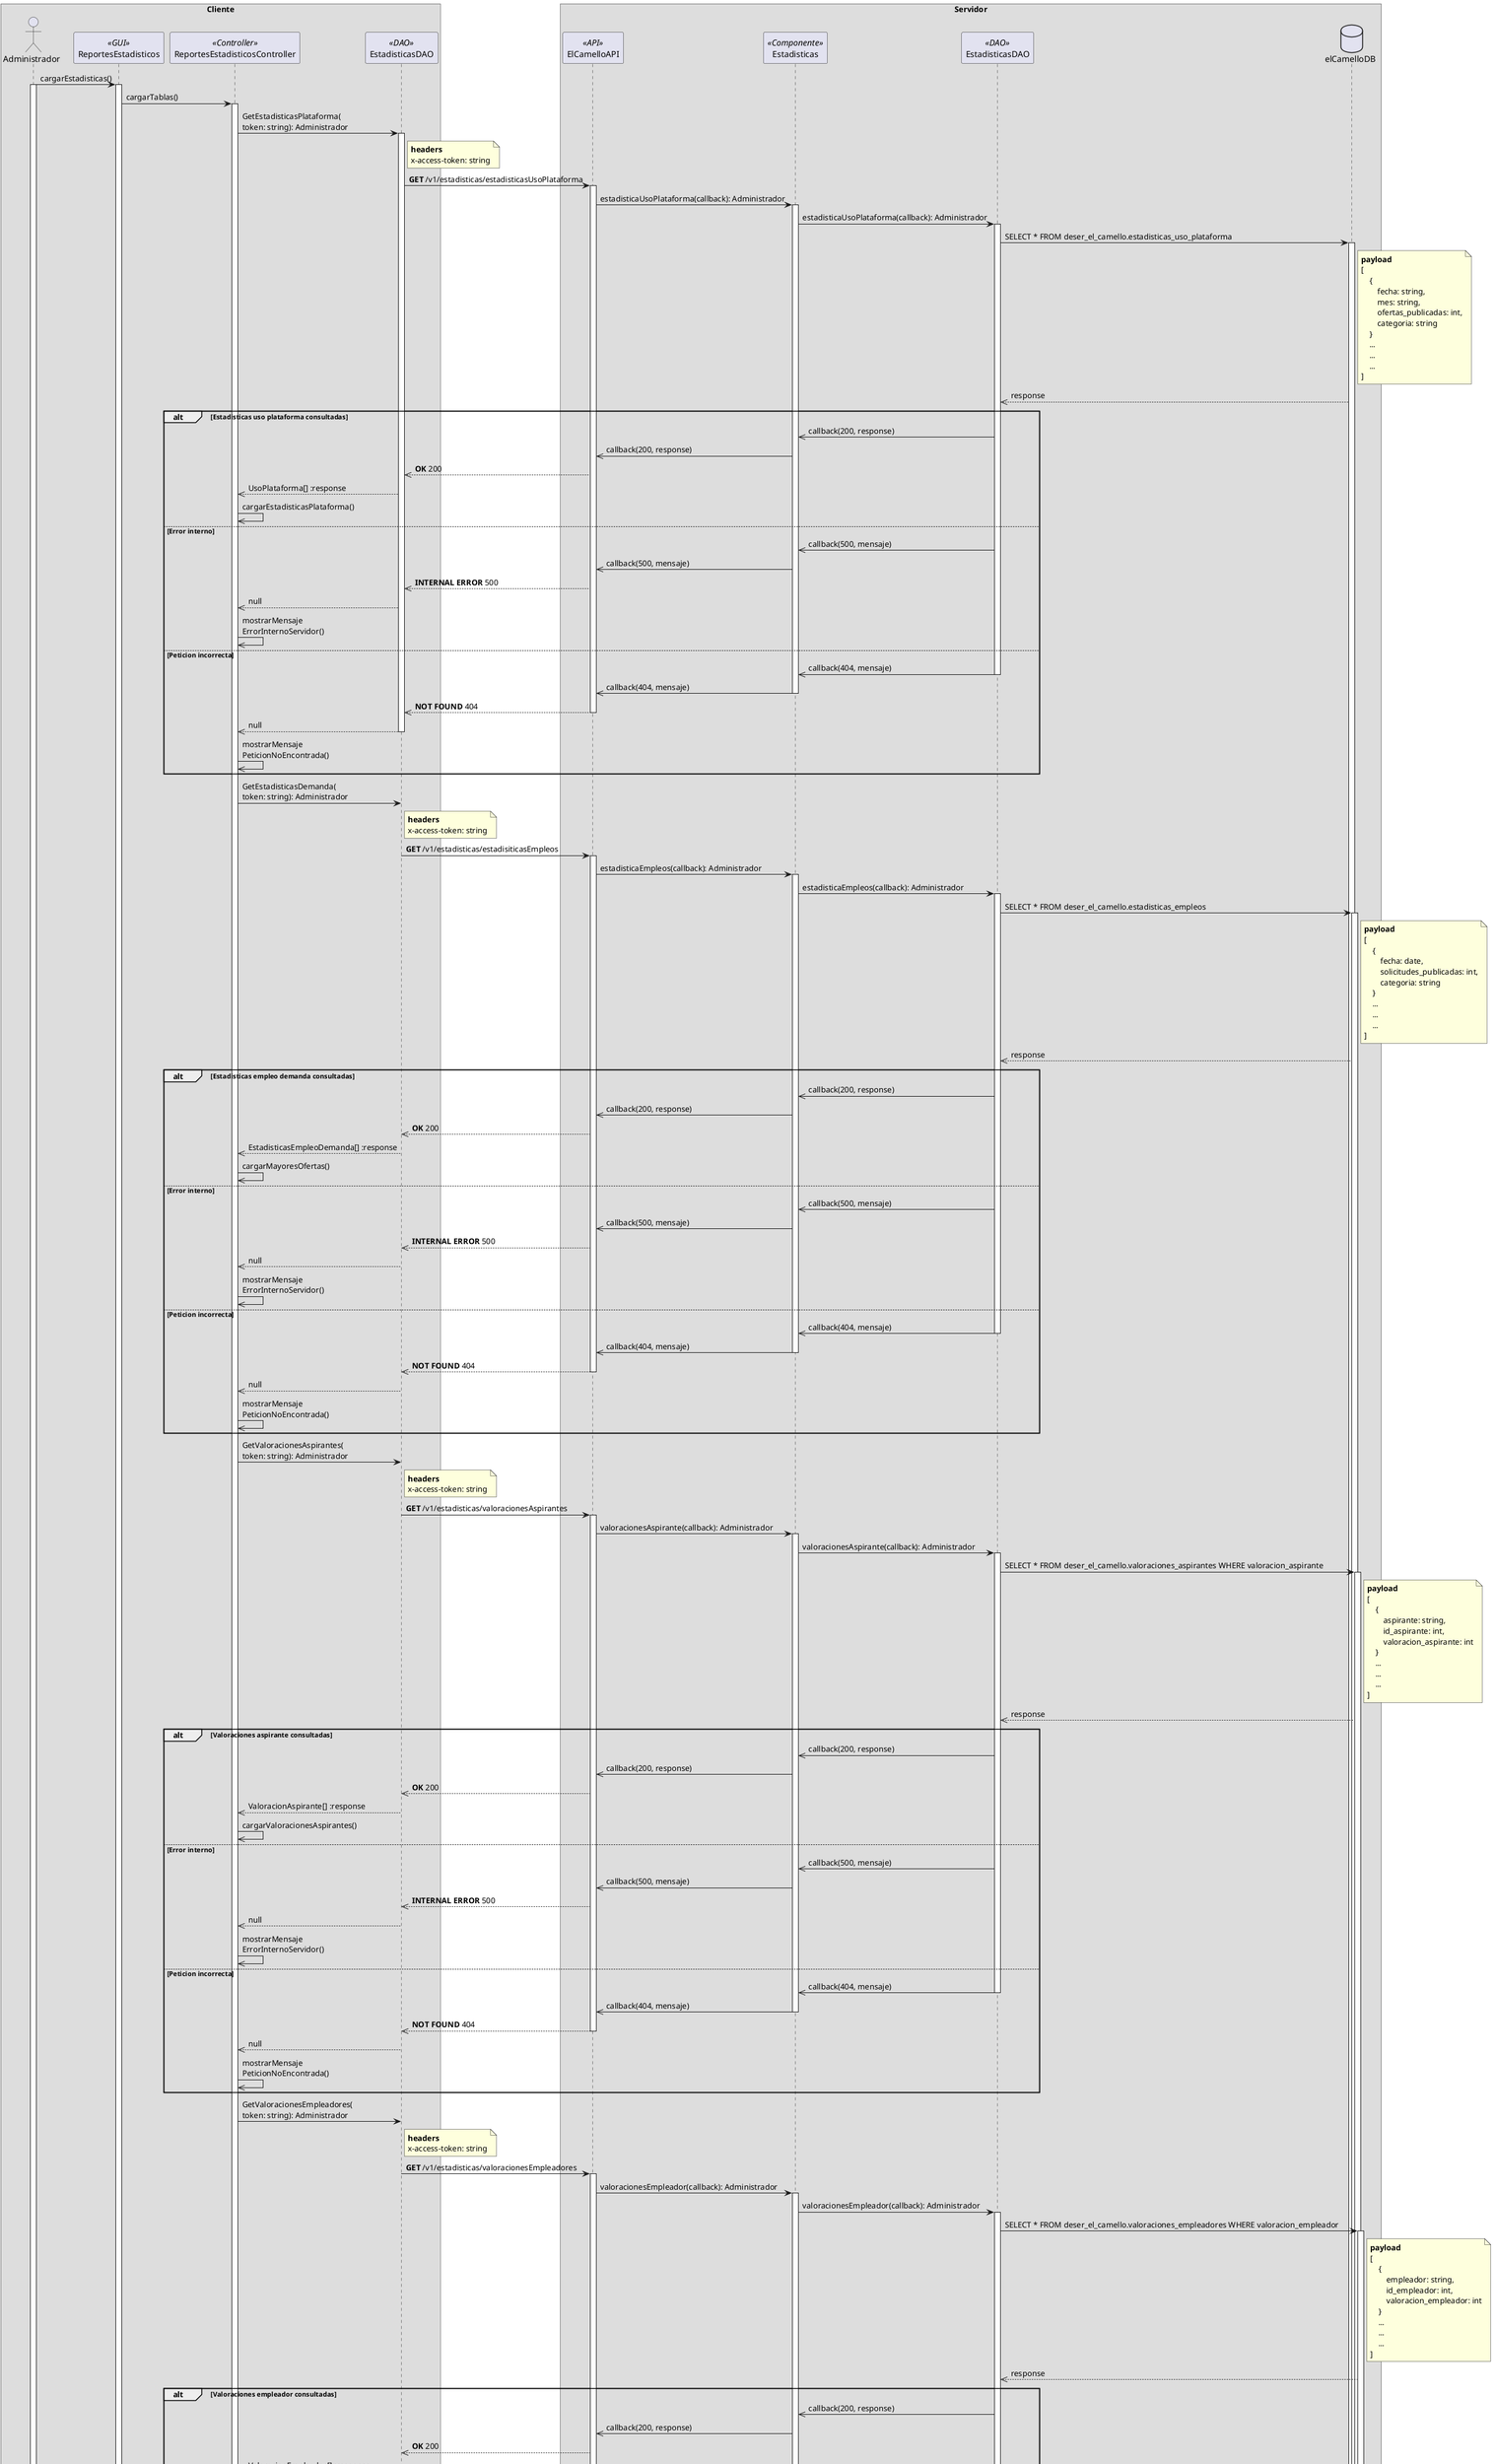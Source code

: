 @startuml GeneracionDeReportesEstadisticos

box Cliente
    actor Administrador as a
    participant ReportesEstadisticos as b <<GUI>> 
    participant ReportesEstadisticosController as c <<Controller>>
    participant EstadisticasDAO as d <<DAO>>
end box

box Servidor
    participant ElCamelloAPI as e <<API>>
    participant Estadisticas as f <<Componente>>
    participant EstadisticasDAO as g <<DAO>>
    database elCamelloDB as db
end box

a -> b : cargarEstadisticas()
activate a
activate b

b -> c : cargarTablas()
activate c

c -> d : GetEstadisticasPlataforma(\ntoken: string): Administrador
activate d

note right of d  
**headers**
x-access-token: string
end note

d -> e : **GET** /v1/estadisticas/estadisticasUsoPlataforma
activate e

e -> f : estadisticaUsoPlataforma(callback): Administrador
activate f

f -> g : estadisticaUsoPlataforma(callback): Administrador
activate g

g -> db : SELECT * FROM deser_el_camello.estadisticas_uso_plataforma
activate db

note right of db  
**payload**
[
    {
        fecha: string,
        mes: string,
        ofertas_publicadas: int,
        categoria: string
    }
    ...
    ...
    ...
]
end note

db -->> g : response

alt Estadisticas uso plataforma consultadas
    g ->> f : callback(200, response)
    
    f ->> e : callback(200, response)

    e -->> d: **OK** 200
    d -->> c: UsoPlataforma[] :response

     c ->> c: cargarEstadisticasPlataforma()
    
else Error interno
    g ->> f : callback(500, mensaje)

    f ->> e : callback(500, mensaje)

    e -->> d: **INTERNAL ERROR** 500

    d -->> c: null

    c ->> c: mostrarMensaje\nErrorInternoServidor()
else Peticion incorrecta
    g ->> f : callback(404, mensaje)
    deactivate g

    f ->> e : callback(404, mensaje)
    deactivate f

    e -->> d: **NOT FOUND** 404
    deactivate e

    d -->> c: null
    deactivate d

    c ->> c: mostrarMensaje\nPeticionNoEncontrada()

end

c -> d : GetEstadisticasDemanda(\ntoken: string): Administrador

note right of d  
**headers**
x-access-token: string
end note

d -> e : **GET** /v1/estadisticas/estadisiticasEmpleos
activate e

e -> f : estadisticaEmpleos(callback): Administrador
activate f

f -> g : estadisticaEmpleos(callback): Administrador
activate g

g -> db : SELECT * FROM deser_el_camello.estadisticas_empleos
activate db

note right of db  
**payload**
[
    {
        fecha: date,
        solicitudes_publicadas: int,
        categoria: string
    }
    ...
    ...
    ...
]
end note

db -->> g : response

alt Estadisticas empleo demanda consultadas
    g ->> f : callback(200, response)
    
    f ->> e : callback(200, response)

    e -->> d: **OK** 200
    d -->> c: EstadisticasEmpleoDemanda[] :response

     c ->> c: cargarMayoresOfertas()
    
else Error interno
    g ->> f : callback(500, mensaje)

    f ->> e : callback(500, mensaje)

    e -->> d: **INTERNAL ERROR** 500

    d -->> c: null

    c ->> c: mostrarMensaje\nErrorInternoServidor()
else Peticion incorrecta
    g ->> f : callback(404, mensaje)
    deactivate g

    f ->> e : callback(404, mensaje)
    deactivate f

    e -->> d: **NOT FOUND** 404
    deactivate e

    d -->> c: null
    deactivate d

    c ->> c: mostrarMensaje\nPeticionNoEncontrada()

end

c -> d : GetValoracionesAspirantes(\ntoken: string): Administrador

note right of d  
**headers**
x-access-token: string
end note

d -> e : **GET** /v1/estadisticas/valoracionesAspirantes
activate e

e -> f : valoracionesAspirante(callback): Administrador
activate f

f -> g : valoracionesAspirante(callback): Administrador
activate g

g -> db : SELECT * FROM deser_el_camello.valoraciones_aspirantes WHERE valoracion_aspirante
activate db

note right of db  
**payload**
[
    {
        aspirante: string,
        id_aspirante: int,
        valoracion_aspirante: int
    }
    ...
    ...
    ...
]
end note

db -->> g : response

alt Valoraciones aspirante consultadas
    g ->> f : callback(200, response)
    
    f ->> e : callback(200, response)

    e -->> d: **OK** 200
    d -->> c: ValoracionAspirante[] :response

     c ->> c: cargarValoracionesAspirantes()
    
else Error interno
    g ->> f : callback(500, mensaje)

    f ->> e : callback(500, mensaje)

    e -->> d: **INTERNAL ERROR** 500

    d -->> c: null

    c ->> c: mostrarMensaje\nErrorInternoServidor()
else Peticion incorrecta
    g ->> f : callback(404, mensaje)
    deactivate g

    f ->> e : callback(404, mensaje)
    deactivate f

    e -->> d: **NOT FOUND** 404
    deactivate e

    d -->> c: null
    deactivate d

    c ->> c: mostrarMensaje\nPeticionNoEncontrada()

end


c -> d : GetValoracionesEmpleadores(\ntoken: string): Administrador

note right of d  
**headers**
x-access-token: string
end note

d -> e : **GET** /v1/estadisticas/valoracionesEmpleadores
activate e

e -> f : valoracionesEmpleador(callback): Administrador
activate f

f -> g : valoracionesEmpleador(callback): Administrador
activate g

g -> db : SELECT * FROM deser_el_camello.valoraciones_empleadores WHERE valoracion_empleador
activate db

note right of db  
**payload**
[
    {
        empleador: string,
        id_empleador: int,
        valoracion_empleador: int
    }
    ...
    ...
    ...
]
end note

db -->> g : response

alt Valoraciones empleador consultadas
    g ->> f : callback(200, response)
    
    f ->> e : callback(200, response)

    e -->> d: **OK** 200
    d -->> c: ValoracionEmpleador[] :response

     c ->> c: cargarValoracionesEmpleadores()
    
else Error interno
    g ->> f : callback(500, mensaje)

    f ->> e : callback(500, mensaje)

    e -->> d: **INTERNAL ERROR** 500

    d -->> c: null

    c ->> c: mostrarMensaje\nErrorInternoServidor()
else Peticion incorrecta
    g ->> f : callback(404, mensaje)
    deactivate g

    f ->> e : callback(404, mensaje)
    deactivate f

    e -->> d: **NOT FOUND** 404
    deactivate e

    d -->> c: null
    deactivate d

    c ->> c: mostrarMensaje\nPeticionNoEncontrada()

end


@enduml